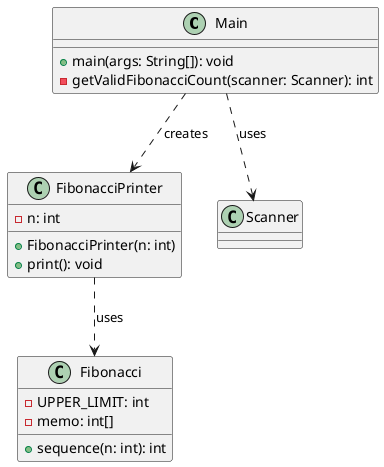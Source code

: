 @startuml

class Main {
    + main(args: String[]): void
    - getValidFibonacciCount(scanner: Scanner): int
}

class Fibonacci {
    - UPPER_LIMIT: int
    - memo: int[]
    + sequence(n: int): int
}

class FibonacciPrinter {
    - n: int
    + FibonacciPrinter(n: int)
    + print(): void
}

Main ..> Scanner: uses
Main ..> FibonacciPrinter: creates
FibonacciPrinter ..> Fibonacci: uses

@enduml
